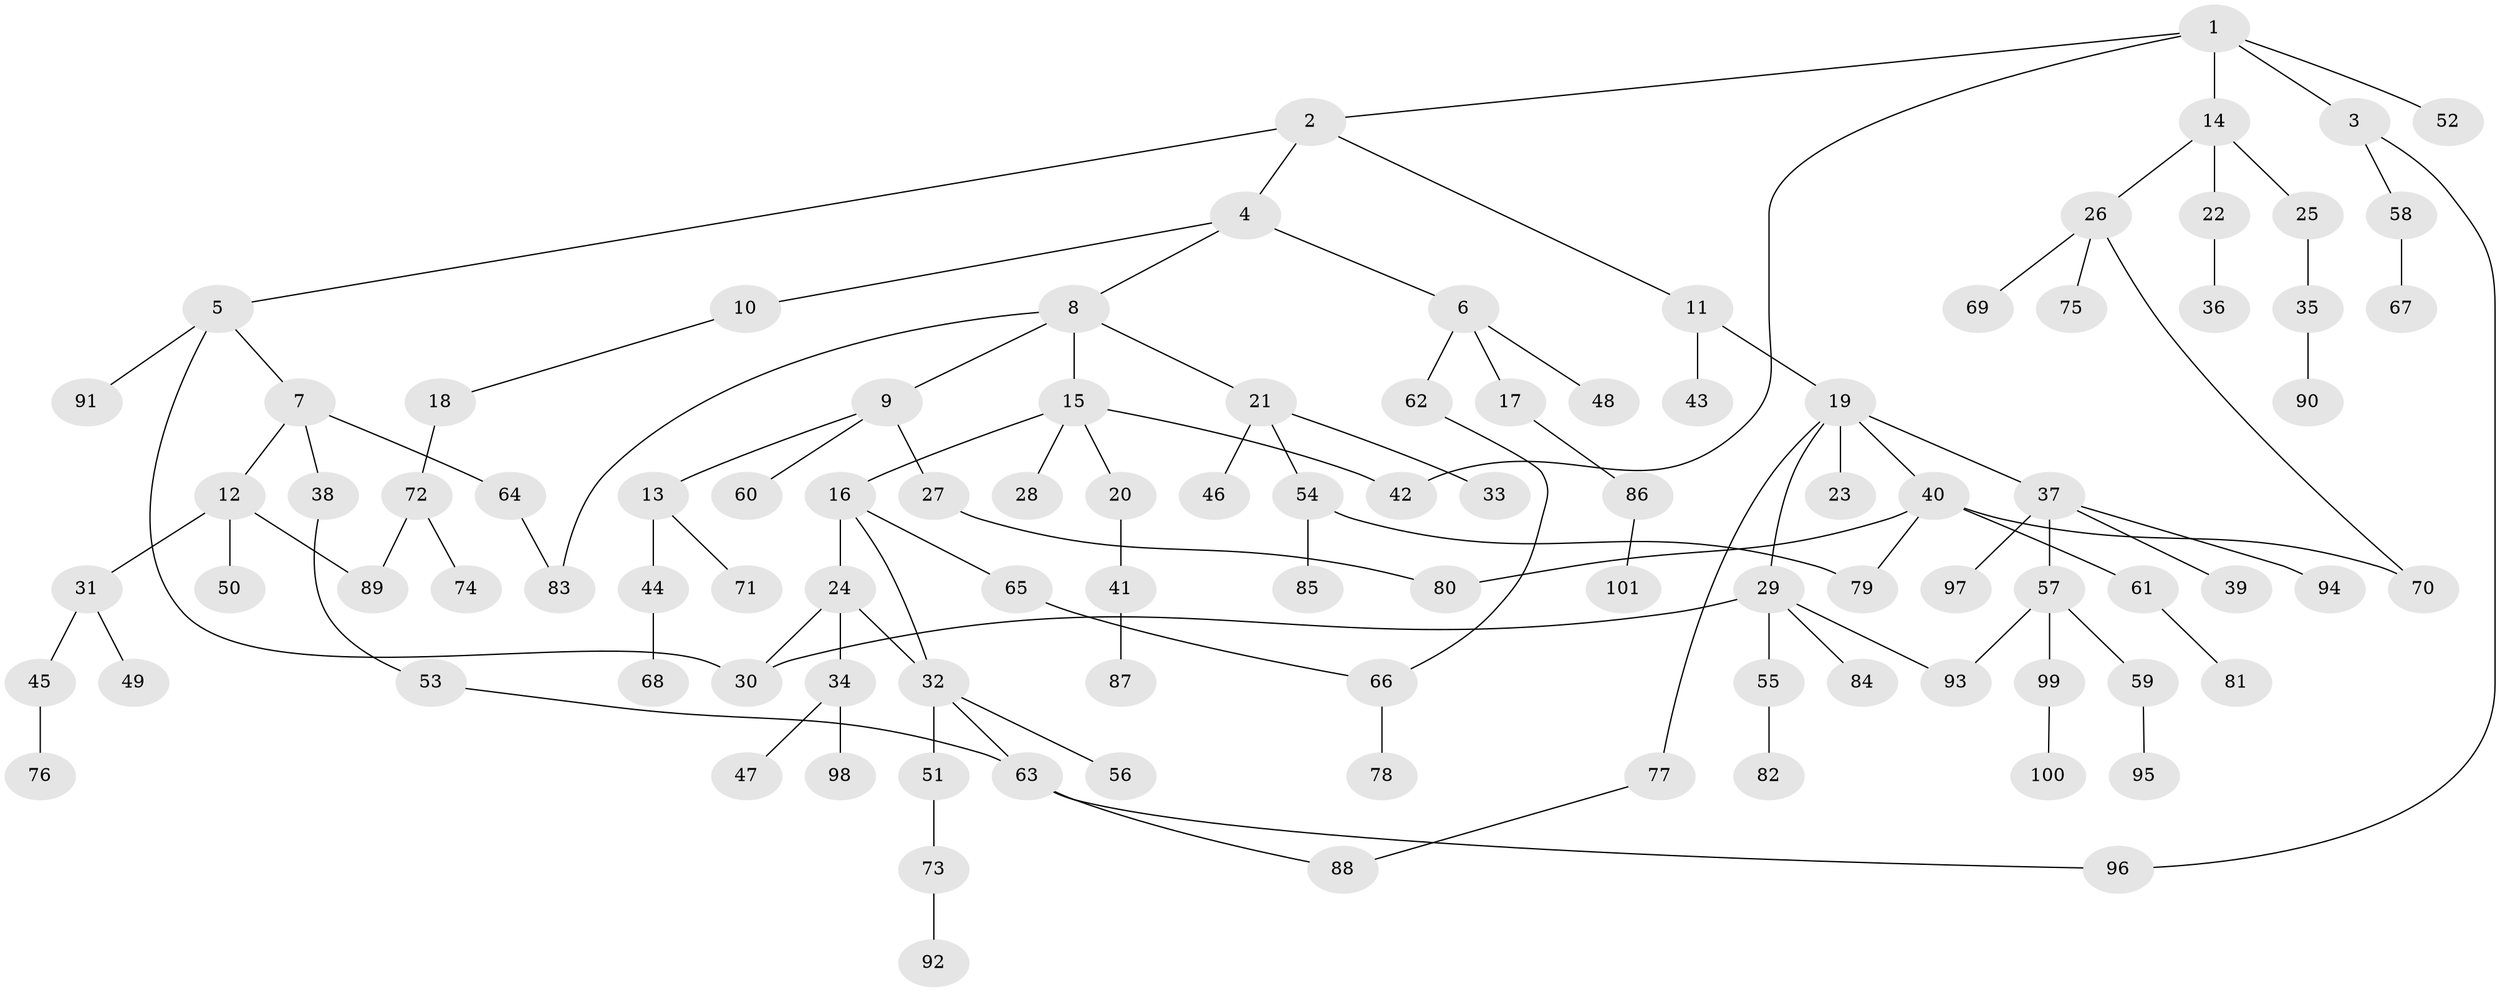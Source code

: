 // coarse degree distribution, {4: 0.1267605633802817, 6: 0.04225352112676056, 3: 0.07042253521126761, 8: 0.014084507042253521, 7: 0.014084507042253521, 2: 0.30985915492957744, 1: 0.39436619718309857, 5: 0.028169014084507043}
// Generated by graph-tools (version 1.1) at 2025/23/03/03/25 07:23:34]
// undirected, 101 vertices, 114 edges
graph export_dot {
graph [start="1"]
  node [color=gray90,style=filled];
  1;
  2;
  3;
  4;
  5;
  6;
  7;
  8;
  9;
  10;
  11;
  12;
  13;
  14;
  15;
  16;
  17;
  18;
  19;
  20;
  21;
  22;
  23;
  24;
  25;
  26;
  27;
  28;
  29;
  30;
  31;
  32;
  33;
  34;
  35;
  36;
  37;
  38;
  39;
  40;
  41;
  42;
  43;
  44;
  45;
  46;
  47;
  48;
  49;
  50;
  51;
  52;
  53;
  54;
  55;
  56;
  57;
  58;
  59;
  60;
  61;
  62;
  63;
  64;
  65;
  66;
  67;
  68;
  69;
  70;
  71;
  72;
  73;
  74;
  75;
  76;
  77;
  78;
  79;
  80;
  81;
  82;
  83;
  84;
  85;
  86;
  87;
  88;
  89;
  90;
  91;
  92;
  93;
  94;
  95;
  96;
  97;
  98;
  99;
  100;
  101;
  1 -- 2;
  1 -- 3;
  1 -- 14;
  1 -- 42;
  1 -- 52;
  2 -- 4;
  2 -- 5;
  2 -- 11;
  3 -- 58;
  3 -- 96;
  4 -- 6;
  4 -- 8;
  4 -- 10;
  5 -- 7;
  5 -- 91;
  5 -- 30;
  6 -- 17;
  6 -- 48;
  6 -- 62;
  7 -- 12;
  7 -- 38;
  7 -- 64;
  8 -- 9;
  8 -- 15;
  8 -- 21;
  8 -- 83;
  9 -- 13;
  9 -- 27;
  9 -- 60;
  10 -- 18;
  11 -- 19;
  11 -- 43;
  12 -- 31;
  12 -- 50;
  12 -- 89;
  13 -- 44;
  13 -- 71;
  14 -- 22;
  14 -- 25;
  14 -- 26;
  15 -- 16;
  15 -- 20;
  15 -- 28;
  15 -- 42;
  16 -- 24;
  16 -- 32;
  16 -- 65;
  17 -- 86;
  18 -- 72;
  19 -- 23;
  19 -- 29;
  19 -- 37;
  19 -- 40;
  19 -- 77;
  20 -- 41;
  21 -- 33;
  21 -- 46;
  21 -- 54;
  22 -- 36;
  24 -- 34;
  24 -- 30;
  24 -- 32;
  25 -- 35;
  26 -- 69;
  26 -- 70;
  26 -- 75;
  27 -- 80;
  29 -- 30;
  29 -- 55;
  29 -- 84;
  29 -- 93;
  31 -- 45;
  31 -- 49;
  32 -- 51;
  32 -- 56;
  32 -- 63;
  34 -- 47;
  34 -- 98;
  35 -- 90;
  37 -- 39;
  37 -- 57;
  37 -- 94;
  37 -- 97;
  38 -- 53;
  40 -- 61;
  40 -- 80;
  40 -- 79;
  40 -- 70;
  41 -- 87;
  44 -- 68;
  45 -- 76;
  51 -- 73;
  53 -- 63;
  54 -- 79;
  54 -- 85;
  55 -- 82;
  57 -- 59;
  57 -- 93;
  57 -- 99;
  58 -- 67;
  59 -- 95;
  61 -- 81;
  62 -- 66;
  63 -- 88;
  63 -- 96;
  64 -- 83;
  65 -- 66;
  66 -- 78;
  72 -- 74;
  72 -- 89;
  73 -- 92;
  77 -- 88;
  86 -- 101;
  99 -- 100;
}
